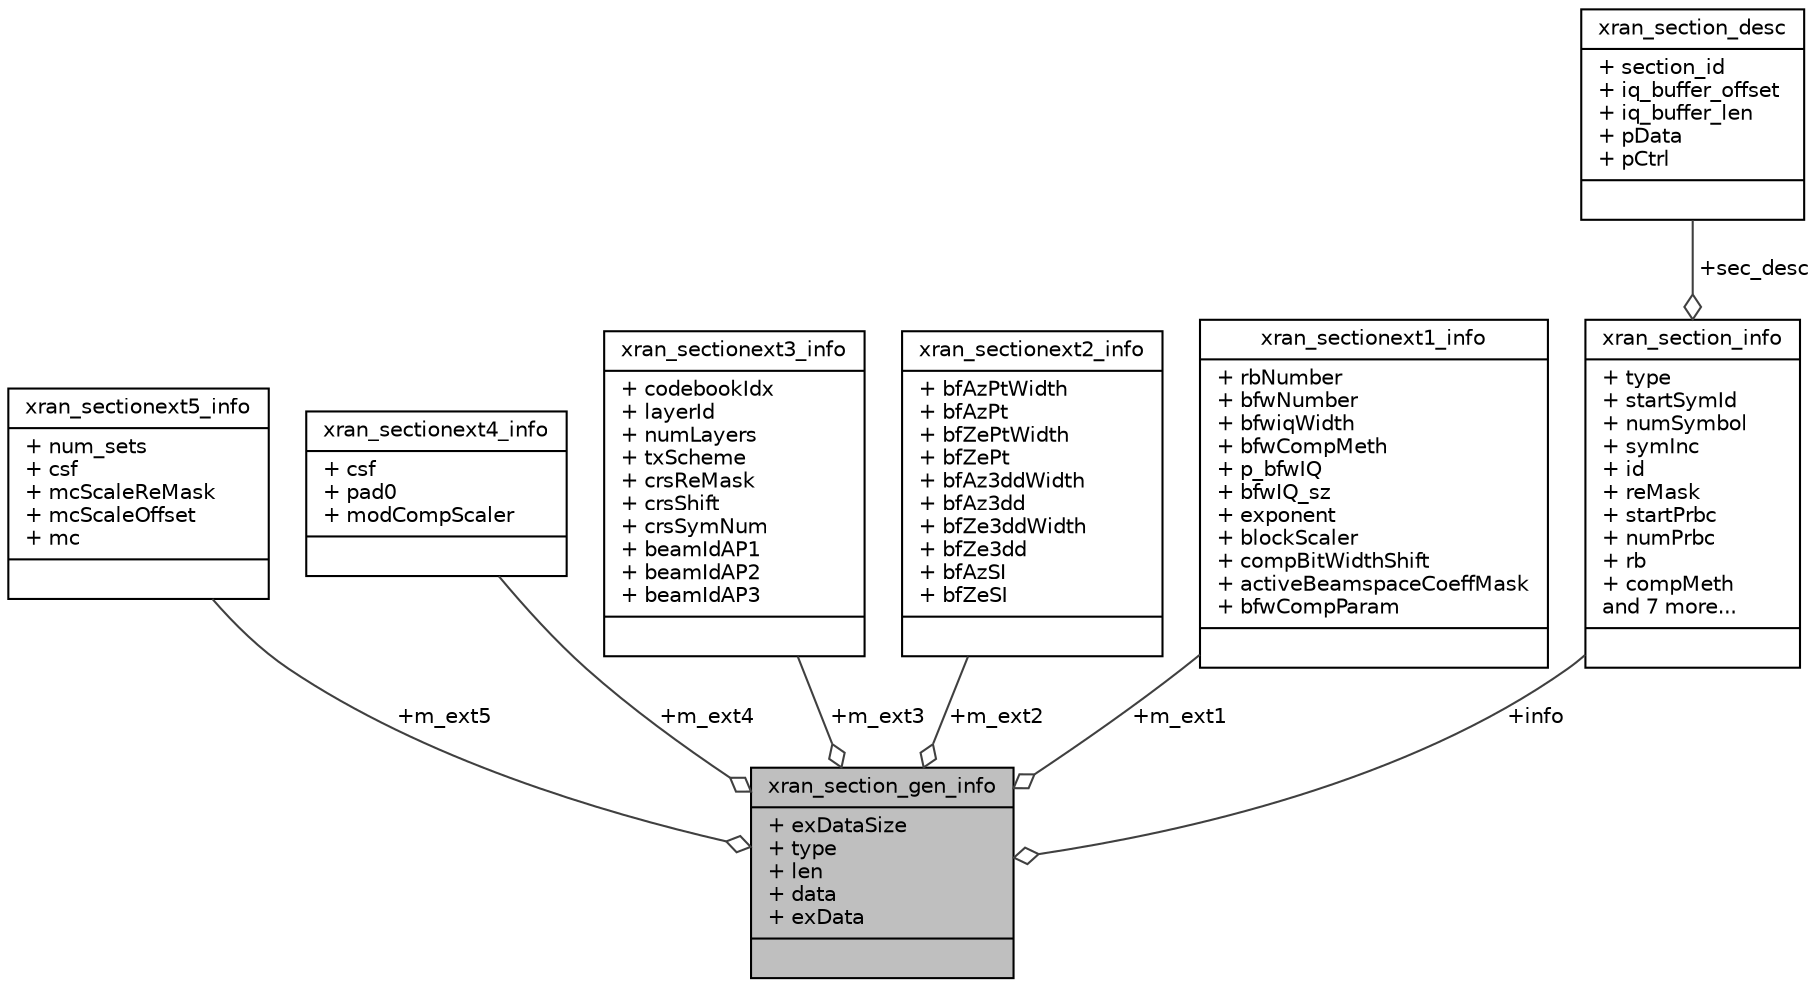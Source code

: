 digraph "xran_section_gen_info"
{
 // LATEX_PDF_SIZE
  edge [fontname="Helvetica",fontsize="10",labelfontname="Helvetica",labelfontsize="10"];
  node [fontname="Helvetica",fontsize="10",shape=record];
  Node1 [label="{xran_section_gen_info\n|+ exDataSize\l+ type\l+ len\l+ data\l+ exData\l|}",height=0.2,width=0.4,color="black", fillcolor="grey75", style="filled", fontcolor="black",tooltip=" "];
  Node2 -> Node1 [color="grey25",fontsize="10",style="solid",label=" +m_ext5" ,arrowhead="odiamond",fontname="Helvetica"];
  Node2 [label="{xran_sectionext5_info\n|+ num_sets\l+ csf\l+ mcScaleReMask\l+ mcScaleOffset\l+ mc\l|}",height=0.2,width=0.4,color="black", fillcolor="white", style="filled",URL="$structxran__sectionext5__info.html",tooltip=" "];
  Node3 -> Node1 [color="grey25",fontsize="10",style="solid",label=" +m_ext4" ,arrowhead="odiamond",fontname="Helvetica"];
  Node3 [label="{xran_sectionext4_info\n|+ csf\l+ pad0\l+ modCompScaler\l|}",height=0.2,width=0.4,color="black", fillcolor="white", style="filled",URL="$structxran__sectionext4__info.html",tooltip=" "];
  Node4 -> Node1 [color="grey25",fontsize="10",style="solid",label=" +m_ext3" ,arrowhead="odiamond",fontname="Helvetica"];
  Node4 [label="{xran_sectionext3_info\n|+ codebookIdx\l+ layerId\l+ numLayers\l+ txScheme\l+ crsReMask\l+ crsShift\l+ crsSymNum\l+ beamIdAP1\l+ beamIdAP2\l+ beamIdAP3\l|}",height=0.2,width=0.4,color="black", fillcolor="white", style="filled",URL="$structxran__sectionext3__info.html",tooltip=" "];
  Node5 -> Node1 [color="grey25",fontsize="10",style="solid",label=" +m_ext2" ,arrowhead="odiamond",fontname="Helvetica"];
  Node5 [label="{xran_sectionext2_info\n|+ bfAzPtWidth\l+ bfAzPt\l+ bfZePtWidth\l+ bfZePt\l+ bfAz3ddWidth\l+ bfAz3dd\l+ bfZe3ddWidth\l+ bfZe3dd\l+ bfAzSI\l+ bfZeSI\l|}",height=0.2,width=0.4,color="black", fillcolor="white", style="filled",URL="$structxran__sectionext2__info.html",tooltip=" "];
  Node6 -> Node1 [color="grey25",fontsize="10",style="solid",label=" +m_ext1" ,arrowhead="odiamond",fontname="Helvetica"];
  Node6 [label="{xran_sectionext1_info\n|+ rbNumber\l+ bfwNumber\l+ bfwiqWidth\l+ bfwCompMeth\l+ p_bfwIQ\l+ bfwIQ_sz\l+ exponent\l+ blockScaler\l+ compBitWidthShift\l+ activeBeamspaceCoeffMask\l+ bfwCompParam\l|}",height=0.2,width=0.4,color="black", fillcolor="white", style="filled",URL="$structxran__sectionext1__info.html",tooltip=" "];
  Node7 -> Node1 [color="grey25",fontsize="10",style="solid",label=" +info" ,arrowhead="odiamond",fontname="Helvetica"];
  Node7 [label="{xran_section_info\n|+ type\l+ startSymId\l+ numSymbol\l+ symInc\l+ id\l+ reMask\l+ startPrbc\l+ numPrbc\l+ rb\l+ compMeth\land 7 more...\l|}",height=0.2,width=0.4,color="black", fillcolor="white", style="filled",URL="$structxran__section__info.html",tooltip=" "];
  Node8 -> Node7 [color="grey25",fontsize="10",style="solid",label=" +sec_desc" ,arrowhead="odiamond",fontname="Helvetica"];
  Node8 [label="{xran_section_desc\n|+ section_id\l+ iq_buffer_offset\l+ iq_buffer_len\l+ pData\l+ pCtrl\l|}",height=0.2,width=0.4,color="black", fillcolor="white", style="filled",URL="$structxran__section__desc.html",tooltip=" "];
}
